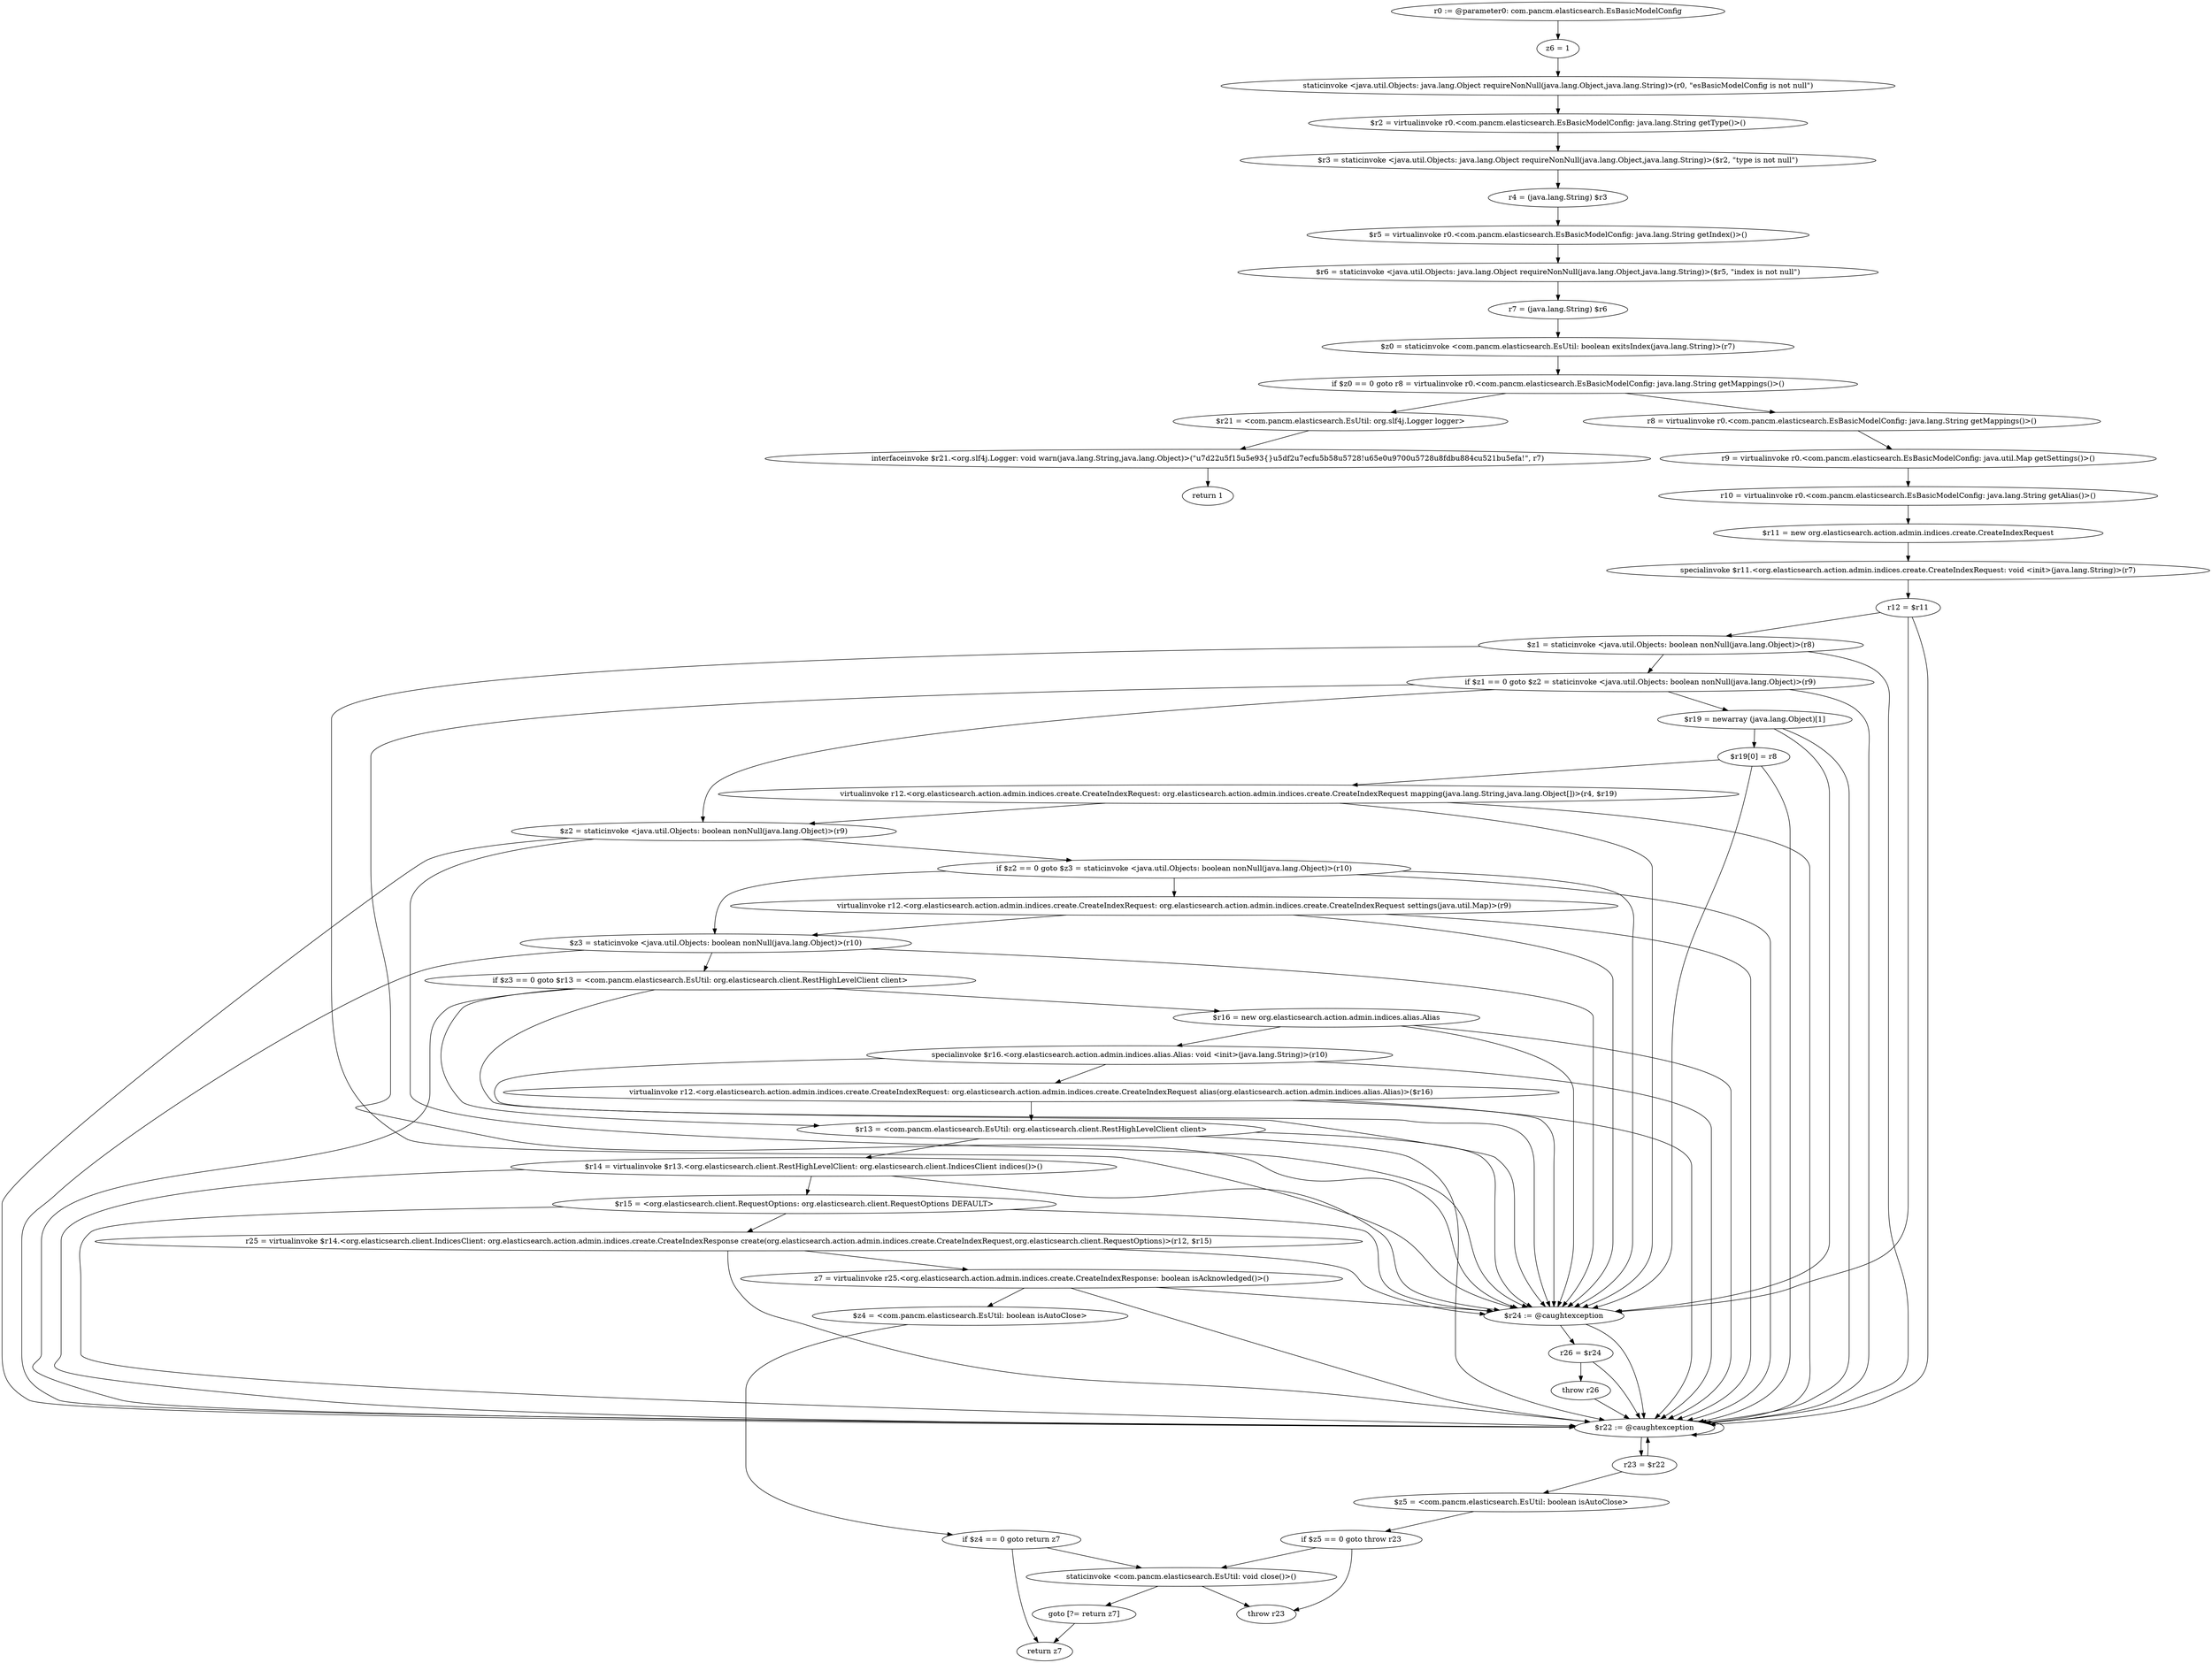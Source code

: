 digraph "unitGraph" {
    "r0 := @parameter0: com.pancm.elasticsearch.EsBasicModelConfig"
    "z6 = 1"
    "staticinvoke <java.util.Objects: java.lang.Object requireNonNull(java.lang.Object,java.lang.String)>(r0, \"esBasicModelConfig is not null\")"
    "$r2 = virtualinvoke r0.<com.pancm.elasticsearch.EsBasicModelConfig: java.lang.String getType()>()"
    "$r3 = staticinvoke <java.util.Objects: java.lang.Object requireNonNull(java.lang.Object,java.lang.String)>($r2, \"type is not null\")"
    "r4 = (java.lang.String) $r3"
    "$r5 = virtualinvoke r0.<com.pancm.elasticsearch.EsBasicModelConfig: java.lang.String getIndex()>()"
    "$r6 = staticinvoke <java.util.Objects: java.lang.Object requireNonNull(java.lang.Object,java.lang.String)>($r5, \"index is not null\")"
    "r7 = (java.lang.String) $r6"
    "$z0 = staticinvoke <com.pancm.elasticsearch.EsUtil: boolean exitsIndex(java.lang.String)>(r7)"
    "if $z0 == 0 goto r8 = virtualinvoke r0.<com.pancm.elasticsearch.EsBasicModelConfig: java.lang.String getMappings()>()"
    "$r21 = <com.pancm.elasticsearch.EsUtil: org.slf4j.Logger logger>"
    "interfaceinvoke $r21.<org.slf4j.Logger: void warn(java.lang.String,java.lang.Object)>(\"\u7d22\u5f15\u5e93{}\u5df2\u7ecf\u5b58\u5728!\u65e0\u9700\u5728\u8fdb\u884c\u521b\u5efa!\", r7)"
    "return 1"
    "r8 = virtualinvoke r0.<com.pancm.elasticsearch.EsBasicModelConfig: java.lang.String getMappings()>()"
    "r9 = virtualinvoke r0.<com.pancm.elasticsearch.EsBasicModelConfig: java.util.Map getSettings()>()"
    "r10 = virtualinvoke r0.<com.pancm.elasticsearch.EsBasicModelConfig: java.lang.String getAlias()>()"
    "$r11 = new org.elasticsearch.action.admin.indices.create.CreateIndexRequest"
    "specialinvoke $r11.<org.elasticsearch.action.admin.indices.create.CreateIndexRequest: void <init>(java.lang.String)>(r7)"
    "r12 = $r11"
    "$z1 = staticinvoke <java.util.Objects: boolean nonNull(java.lang.Object)>(r8)"
    "if $z1 == 0 goto $z2 = staticinvoke <java.util.Objects: boolean nonNull(java.lang.Object)>(r9)"
    "$r19 = newarray (java.lang.Object)[1]"
    "$r19[0] = r8"
    "virtualinvoke r12.<org.elasticsearch.action.admin.indices.create.CreateIndexRequest: org.elasticsearch.action.admin.indices.create.CreateIndexRequest mapping(java.lang.String,java.lang.Object[])>(r4, $r19)"
    "$z2 = staticinvoke <java.util.Objects: boolean nonNull(java.lang.Object)>(r9)"
    "if $z2 == 0 goto $z3 = staticinvoke <java.util.Objects: boolean nonNull(java.lang.Object)>(r10)"
    "virtualinvoke r12.<org.elasticsearch.action.admin.indices.create.CreateIndexRequest: org.elasticsearch.action.admin.indices.create.CreateIndexRequest settings(java.util.Map)>(r9)"
    "$z3 = staticinvoke <java.util.Objects: boolean nonNull(java.lang.Object)>(r10)"
    "if $z3 == 0 goto $r13 = <com.pancm.elasticsearch.EsUtil: org.elasticsearch.client.RestHighLevelClient client>"
    "$r16 = new org.elasticsearch.action.admin.indices.alias.Alias"
    "specialinvoke $r16.<org.elasticsearch.action.admin.indices.alias.Alias: void <init>(java.lang.String)>(r10)"
    "virtualinvoke r12.<org.elasticsearch.action.admin.indices.create.CreateIndexRequest: org.elasticsearch.action.admin.indices.create.CreateIndexRequest alias(org.elasticsearch.action.admin.indices.alias.Alias)>($r16)"
    "$r13 = <com.pancm.elasticsearch.EsUtil: org.elasticsearch.client.RestHighLevelClient client>"
    "$r14 = virtualinvoke $r13.<org.elasticsearch.client.RestHighLevelClient: org.elasticsearch.client.IndicesClient indices()>()"
    "$r15 = <org.elasticsearch.client.RequestOptions: org.elasticsearch.client.RequestOptions DEFAULT>"
    "r25 = virtualinvoke $r14.<org.elasticsearch.client.IndicesClient: org.elasticsearch.action.admin.indices.create.CreateIndexResponse create(org.elasticsearch.action.admin.indices.create.CreateIndexRequest,org.elasticsearch.client.RequestOptions)>(r12, $r15)"
    "z7 = virtualinvoke r25.<org.elasticsearch.action.admin.indices.create.CreateIndexResponse: boolean isAcknowledged()>()"
    "$z4 = <com.pancm.elasticsearch.EsUtil: boolean isAutoClose>"
    "if $z4 == 0 goto return z7"
    "staticinvoke <com.pancm.elasticsearch.EsUtil: void close()>()"
    "goto [?= return z7]"
    "$r24 := @caughtexception"
    "r26 = $r24"
    "throw r26"
    "$r22 := @caughtexception"
    "r23 = $r22"
    "$z5 = <com.pancm.elasticsearch.EsUtil: boolean isAutoClose>"
    "if $z5 == 0 goto throw r23"
    "throw r23"
    "return z7"
    "r0 := @parameter0: com.pancm.elasticsearch.EsBasicModelConfig"->"z6 = 1";
    "z6 = 1"->"staticinvoke <java.util.Objects: java.lang.Object requireNonNull(java.lang.Object,java.lang.String)>(r0, \"esBasicModelConfig is not null\")";
    "staticinvoke <java.util.Objects: java.lang.Object requireNonNull(java.lang.Object,java.lang.String)>(r0, \"esBasicModelConfig is not null\")"->"$r2 = virtualinvoke r0.<com.pancm.elasticsearch.EsBasicModelConfig: java.lang.String getType()>()";
    "$r2 = virtualinvoke r0.<com.pancm.elasticsearch.EsBasicModelConfig: java.lang.String getType()>()"->"$r3 = staticinvoke <java.util.Objects: java.lang.Object requireNonNull(java.lang.Object,java.lang.String)>($r2, \"type is not null\")";
    "$r3 = staticinvoke <java.util.Objects: java.lang.Object requireNonNull(java.lang.Object,java.lang.String)>($r2, \"type is not null\")"->"r4 = (java.lang.String) $r3";
    "r4 = (java.lang.String) $r3"->"$r5 = virtualinvoke r0.<com.pancm.elasticsearch.EsBasicModelConfig: java.lang.String getIndex()>()";
    "$r5 = virtualinvoke r0.<com.pancm.elasticsearch.EsBasicModelConfig: java.lang.String getIndex()>()"->"$r6 = staticinvoke <java.util.Objects: java.lang.Object requireNonNull(java.lang.Object,java.lang.String)>($r5, \"index is not null\")";
    "$r6 = staticinvoke <java.util.Objects: java.lang.Object requireNonNull(java.lang.Object,java.lang.String)>($r5, \"index is not null\")"->"r7 = (java.lang.String) $r6";
    "r7 = (java.lang.String) $r6"->"$z0 = staticinvoke <com.pancm.elasticsearch.EsUtil: boolean exitsIndex(java.lang.String)>(r7)";
    "$z0 = staticinvoke <com.pancm.elasticsearch.EsUtil: boolean exitsIndex(java.lang.String)>(r7)"->"if $z0 == 0 goto r8 = virtualinvoke r0.<com.pancm.elasticsearch.EsBasicModelConfig: java.lang.String getMappings()>()";
    "if $z0 == 0 goto r8 = virtualinvoke r0.<com.pancm.elasticsearch.EsBasicModelConfig: java.lang.String getMappings()>()"->"$r21 = <com.pancm.elasticsearch.EsUtil: org.slf4j.Logger logger>";
    "if $z0 == 0 goto r8 = virtualinvoke r0.<com.pancm.elasticsearch.EsBasicModelConfig: java.lang.String getMappings()>()"->"r8 = virtualinvoke r0.<com.pancm.elasticsearch.EsBasicModelConfig: java.lang.String getMappings()>()";
    "$r21 = <com.pancm.elasticsearch.EsUtil: org.slf4j.Logger logger>"->"interfaceinvoke $r21.<org.slf4j.Logger: void warn(java.lang.String,java.lang.Object)>(\"\u7d22\u5f15\u5e93{}\u5df2\u7ecf\u5b58\u5728!\u65e0\u9700\u5728\u8fdb\u884c\u521b\u5efa!\", r7)";
    "interfaceinvoke $r21.<org.slf4j.Logger: void warn(java.lang.String,java.lang.Object)>(\"\u7d22\u5f15\u5e93{}\u5df2\u7ecf\u5b58\u5728!\u65e0\u9700\u5728\u8fdb\u884c\u521b\u5efa!\", r7)"->"return 1";
    "r8 = virtualinvoke r0.<com.pancm.elasticsearch.EsBasicModelConfig: java.lang.String getMappings()>()"->"r9 = virtualinvoke r0.<com.pancm.elasticsearch.EsBasicModelConfig: java.util.Map getSettings()>()";
    "r9 = virtualinvoke r0.<com.pancm.elasticsearch.EsBasicModelConfig: java.util.Map getSettings()>()"->"r10 = virtualinvoke r0.<com.pancm.elasticsearch.EsBasicModelConfig: java.lang.String getAlias()>()";
    "r10 = virtualinvoke r0.<com.pancm.elasticsearch.EsBasicModelConfig: java.lang.String getAlias()>()"->"$r11 = new org.elasticsearch.action.admin.indices.create.CreateIndexRequest";
    "$r11 = new org.elasticsearch.action.admin.indices.create.CreateIndexRequest"->"specialinvoke $r11.<org.elasticsearch.action.admin.indices.create.CreateIndexRequest: void <init>(java.lang.String)>(r7)";
    "specialinvoke $r11.<org.elasticsearch.action.admin.indices.create.CreateIndexRequest: void <init>(java.lang.String)>(r7)"->"r12 = $r11";
    "r12 = $r11"->"$r24 := @caughtexception";
    "r12 = $r11"->"$r22 := @caughtexception";
    "r12 = $r11"->"$z1 = staticinvoke <java.util.Objects: boolean nonNull(java.lang.Object)>(r8)";
    "$z1 = staticinvoke <java.util.Objects: boolean nonNull(java.lang.Object)>(r8)"->"$r24 := @caughtexception";
    "$z1 = staticinvoke <java.util.Objects: boolean nonNull(java.lang.Object)>(r8)"->"$r22 := @caughtexception";
    "$z1 = staticinvoke <java.util.Objects: boolean nonNull(java.lang.Object)>(r8)"->"if $z1 == 0 goto $z2 = staticinvoke <java.util.Objects: boolean nonNull(java.lang.Object)>(r9)";
    "if $z1 == 0 goto $z2 = staticinvoke <java.util.Objects: boolean nonNull(java.lang.Object)>(r9)"->"$r19 = newarray (java.lang.Object)[1]";
    "if $z1 == 0 goto $z2 = staticinvoke <java.util.Objects: boolean nonNull(java.lang.Object)>(r9)"->"$z2 = staticinvoke <java.util.Objects: boolean nonNull(java.lang.Object)>(r9)";
    "if $z1 == 0 goto $z2 = staticinvoke <java.util.Objects: boolean nonNull(java.lang.Object)>(r9)"->"$r24 := @caughtexception";
    "if $z1 == 0 goto $z2 = staticinvoke <java.util.Objects: boolean nonNull(java.lang.Object)>(r9)"->"$r22 := @caughtexception";
    "$r19 = newarray (java.lang.Object)[1]"->"$r24 := @caughtexception";
    "$r19 = newarray (java.lang.Object)[1]"->"$r22 := @caughtexception";
    "$r19 = newarray (java.lang.Object)[1]"->"$r19[0] = r8";
    "$r19[0] = r8"->"$r24 := @caughtexception";
    "$r19[0] = r8"->"$r22 := @caughtexception";
    "$r19[0] = r8"->"virtualinvoke r12.<org.elasticsearch.action.admin.indices.create.CreateIndexRequest: org.elasticsearch.action.admin.indices.create.CreateIndexRequest mapping(java.lang.String,java.lang.Object[])>(r4, $r19)";
    "virtualinvoke r12.<org.elasticsearch.action.admin.indices.create.CreateIndexRequest: org.elasticsearch.action.admin.indices.create.CreateIndexRequest mapping(java.lang.String,java.lang.Object[])>(r4, $r19)"->"$r24 := @caughtexception";
    "virtualinvoke r12.<org.elasticsearch.action.admin.indices.create.CreateIndexRequest: org.elasticsearch.action.admin.indices.create.CreateIndexRequest mapping(java.lang.String,java.lang.Object[])>(r4, $r19)"->"$r22 := @caughtexception";
    "virtualinvoke r12.<org.elasticsearch.action.admin.indices.create.CreateIndexRequest: org.elasticsearch.action.admin.indices.create.CreateIndexRequest mapping(java.lang.String,java.lang.Object[])>(r4, $r19)"->"$z2 = staticinvoke <java.util.Objects: boolean nonNull(java.lang.Object)>(r9)";
    "$z2 = staticinvoke <java.util.Objects: boolean nonNull(java.lang.Object)>(r9)"->"$r24 := @caughtexception";
    "$z2 = staticinvoke <java.util.Objects: boolean nonNull(java.lang.Object)>(r9)"->"$r22 := @caughtexception";
    "$z2 = staticinvoke <java.util.Objects: boolean nonNull(java.lang.Object)>(r9)"->"if $z2 == 0 goto $z3 = staticinvoke <java.util.Objects: boolean nonNull(java.lang.Object)>(r10)";
    "if $z2 == 0 goto $z3 = staticinvoke <java.util.Objects: boolean nonNull(java.lang.Object)>(r10)"->"virtualinvoke r12.<org.elasticsearch.action.admin.indices.create.CreateIndexRequest: org.elasticsearch.action.admin.indices.create.CreateIndexRequest settings(java.util.Map)>(r9)";
    "if $z2 == 0 goto $z3 = staticinvoke <java.util.Objects: boolean nonNull(java.lang.Object)>(r10)"->"$z3 = staticinvoke <java.util.Objects: boolean nonNull(java.lang.Object)>(r10)";
    "if $z2 == 0 goto $z3 = staticinvoke <java.util.Objects: boolean nonNull(java.lang.Object)>(r10)"->"$r24 := @caughtexception";
    "if $z2 == 0 goto $z3 = staticinvoke <java.util.Objects: boolean nonNull(java.lang.Object)>(r10)"->"$r22 := @caughtexception";
    "virtualinvoke r12.<org.elasticsearch.action.admin.indices.create.CreateIndexRequest: org.elasticsearch.action.admin.indices.create.CreateIndexRequest settings(java.util.Map)>(r9)"->"$r24 := @caughtexception";
    "virtualinvoke r12.<org.elasticsearch.action.admin.indices.create.CreateIndexRequest: org.elasticsearch.action.admin.indices.create.CreateIndexRequest settings(java.util.Map)>(r9)"->"$r22 := @caughtexception";
    "virtualinvoke r12.<org.elasticsearch.action.admin.indices.create.CreateIndexRequest: org.elasticsearch.action.admin.indices.create.CreateIndexRequest settings(java.util.Map)>(r9)"->"$z3 = staticinvoke <java.util.Objects: boolean nonNull(java.lang.Object)>(r10)";
    "$z3 = staticinvoke <java.util.Objects: boolean nonNull(java.lang.Object)>(r10)"->"$r24 := @caughtexception";
    "$z3 = staticinvoke <java.util.Objects: boolean nonNull(java.lang.Object)>(r10)"->"$r22 := @caughtexception";
    "$z3 = staticinvoke <java.util.Objects: boolean nonNull(java.lang.Object)>(r10)"->"if $z3 == 0 goto $r13 = <com.pancm.elasticsearch.EsUtil: org.elasticsearch.client.RestHighLevelClient client>";
    "if $z3 == 0 goto $r13 = <com.pancm.elasticsearch.EsUtil: org.elasticsearch.client.RestHighLevelClient client>"->"$r16 = new org.elasticsearch.action.admin.indices.alias.Alias";
    "if $z3 == 0 goto $r13 = <com.pancm.elasticsearch.EsUtil: org.elasticsearch.client.RestHighLevelClient client>"->"$r13 = <com.pancm.elasticsearch.EsUtil: org.elasticsearch.client.RestHighLevelClient client>";
    "if $z3 == 0 goto $r13 = <com.pancm.elasticsearch.EsUtil: org.elasticsearch.client.RestHighLevelClient client>"->"$r24 := @caughtexception";
    "if $z3 == 0 goto $r13 = <com.pancm.elasticsearch.EsUtil: org.elasticsearch.client.RestHighLevelClient client>"->"$r22 := @caughtexception";
    "$r16 = new org.elasticsearch.action.admin.indices.alias.Alias"->"$r24 := @caughtexception";
    "$r16 = new org.elasticsearch.action.admin.indices.alias.Alias"->"$r22 := @caughtexception";
    "$r16 = new org.elasticsearch.action.admin.indices.alias.Alias"->"specialinvoke $r16.<org.elasticsearch.action.admin.indices.alias.Alias: void <init>(java.lang.String)>(r10)";
    "specialinvoke $r16.<org.elasticsearch.action.admin.indices.alias.Alias: void <init>(java.lang.String)>(r10)"->"$r24 := @caughtexception";
    "specialinvoke $r16.<org.elasticsearch.action.admin.indices.alias.Alias: void <init>(java.lang.String)>(r10)"->"$r22 := @caughtexception";
    "specialinvoke $r16.<org.elasticsearch.action.admin.indices.alias.Alias: void <init>(java.lang.String)>(r10)"->"virtualinvoke r12.<org.elasticsearch.action.admin.indices.create.CreateIndexRequest: org.elasticsearch.action.admin.indices.create.CreateIndexRequest alias(org.elasticsearch.action.admin.indices.alias.Alias)>($r16)";
    "virtualinvoke r12.<org.elasticsearch.action.admin.indices.create.CreateIndexRequest: org.elasticsearch.action.admin.indices.create.CreateIndexRequest alias(org.elasticsearch.action.admin.indices.alias.Alias)>($r16)"->"$r24 := @caughtexception";
    "virtualinvoke r12.<org.elasticsearch.action.admin.indices.create.CreateIndexRequest: org.elasticsearch.action.admin.indices.create.CreateIndexRequest alias(org.elasticsearch.action.admin.indices.alias.Alias)>($r16)"->"$r22 := @caughtexception";
    "virtualinvoke r12.<org.elasticsearch.action.admin.indices.create.CreateIndexRequest: org.elasticsearch.action.admin.indices.create.CreateIndexRequest alias(org.elasticsearch.action.admin.indices.alias.Alias)>($r16)"->"$r13 = <com.pancm.elasticsearch.EsUtil: org.elasticsearch.client.RestHighLevelClient client>";
    "$r13 = <com.pancm.elasticsearch.EsUtil: org.elasticsearch.client.RestHighLevelClient client>"->"$r24 := @caughtexception";
    "$r13 = <com.pancm.elasticsearch.EsUtil: org.elasticsearch.client.RestHighLevelClient client>"->"$r22 := @caughtexception";
    "$r13 = <com.pancm.elasticsearch.EsUtil: org.elasticsearch.client.RestHighLevelClient client>"->"$r14 = virtualinvoke $r13.<org.elasticsearch.client.RestHighLevelClient: org.elasticsearch.client.IndicesClient indices()>()";
    "$r14 = virtualinvoke $r13.<org.elasticsearch.client.RestHighLevelClient: org.elasticsearch.client.IndicesClient indices()>()"->"$r24 := @caughtexception";
    "$r14 = virtualinvoke $r13.<org.elasticsearch.client.RestHighLevelClient: org.elasticsearch.client.IndicesClient indices()>()"->"$r22 := @caughtexception";
    "$r14 = virtualinvoke $r13.<org.elasticsearch.client.RestHighLevelClient: org.elasticsearch.client.IndicesClient indices()>()"->"$r15 = <org.elasticsearch.client.RequestOptions: org.elasticsearch.client.RequestOptions DEFAULT>";
    "$r15 = <org.elasticsearch.client.RequestOptions: org.elasticsearch.client.RequestOptions DEFAULT>"->"$r24 := @caughtexception";
    "$r15 = <org.elasticsearch.client.RequestOptions: org.elasticsearch.client.RequestOptions DEFAULT>"->"$r22 := @caughtexception";
    "$r15 = <org.elasticsearch.client.RequestOptions: org.elasticsearch.client.RequestOptions DEFAULT>"->"r25 = virtualinvoke $r14.<org.elasticsearch.client.IndicesClient: org.elasticsearch.action.admin.indices.create.CreateIndexResponse create(org.elasticsearch.action.admin.indices.create.CreateIndexRequest,org.elasticsearch.client.RequestOptions)>(r12, $r15)";
    "r25 = virtualinvoke $r14.<org.elasticsearch.client.IndicesClient: org.elasticsearch.action.admin.indices.create.CreateIndexResponse create(org.elasticsearch.action.admin.indices.create.CreateIndexRequest,org.elasticsearch.client.RequestOptions)>(r12, $r15)"->"$r24 := @caughtexception";
    "r25 = virtualinvoke $r14.<org.elasticsearch.client.IndicesClient: org.elasticsearch.action.admin.indices.create.CreateIndexResponse create(org.elasticsearch.action.admin.indices.create.CreateIndexRequest,org.elasticsearch.client.RequestOptions)>(r12, $r15)"->"$r22 := @caughtexception";
    "r25 = virtualinvoke $r14.<org.elasticsearch.client.IndicesClient: org.elasticsearch.action.admin.indices.create.CreateIndexResponse create(org.elasticsearch.action.admin.indices.create.CreateIndexRequest,org.elasticsearch.client.RequestOptions)>(r12, $r15)"->"z7 = virtualinvoke r25.<org.elasticsearch.action.admin.indices.create.CreateIndexResponse: boolean isAcknowledged()>()";
    "z7 = virtualinvoke r25.<org.elasticsearch.action.admin.indices.create.CreateIndexResponse: boolean isAcknowledged()>()"->"$r24 := @caughtexception";
    "z7 = virtualinvoke r25.<org.elasticsearch.action.admin.indices.create.CreateIndexResponse: boolean isAcknowledged()>()"->"$r22 := @caughtexception";
    "z7 = virtualinvoke r25.<org.elasticsearch.action.admin.indices.create.CreateIndexResponse: boolean isAcknowledged()>()"->"$z4 = <com.pancm.elasticsearch.EsUtil: boolean isAutoClose>";
    "$z4 = <com.pancm.elasticsearch.EsUtil: boolean isAutoClose>"->"if $z4 == 0 goto return z7";
    "if $z4 == 0 goto return z7"->"staticinvoke <com.pancm.elasticsearch.EsUtil: void close()>()";
    "if $z4 == 0 goto return z7"->"return z7";
    "staticinvoke <com.pancm.elasticsearch.EsUtil: void close()>()"->"goto [?= return z7]";
    "goto [?= return z7]"->"return z7";
    "$r24 := @caughtexception"->"r26 = $r24";
    "$r24 := @caughtexception"->"$r22 := @caughtexception";
    "r26 = $r24"->"throw r26";
    "r26 = $r24"->"$r22 := @caughtexception";
    "throw r26"->"$r22 := @caughtexception";
    "$r22 := @caughtexception"->"r23 = $r22";
    "$r22 := @caughtexception"->"$r22 := @caughtexception";
    "r23 = $r22"->"$z5 = <com.pancm.elasticsearch.EsUtil: boolean isAutoClose>";
    "r23 = $r22"->"$r22 := @caughtexception";
    "$z5 = <com.pancm.elasticsearch.EsUtil: boolean isAutoClose>"->"if $z5 == 0 goto throw r23";
    "if $z5 == 0 goto throw r23"->"staticinvoke <com.pancm.elasticsearch.EsUtil: void close()>()";
    "if $z5 == 0 goto throw r23"->"throw r23";
    "staticinvoke <com.pancm.elasticsearch.EsUtil: void close()>()"->"throw r23";
}
